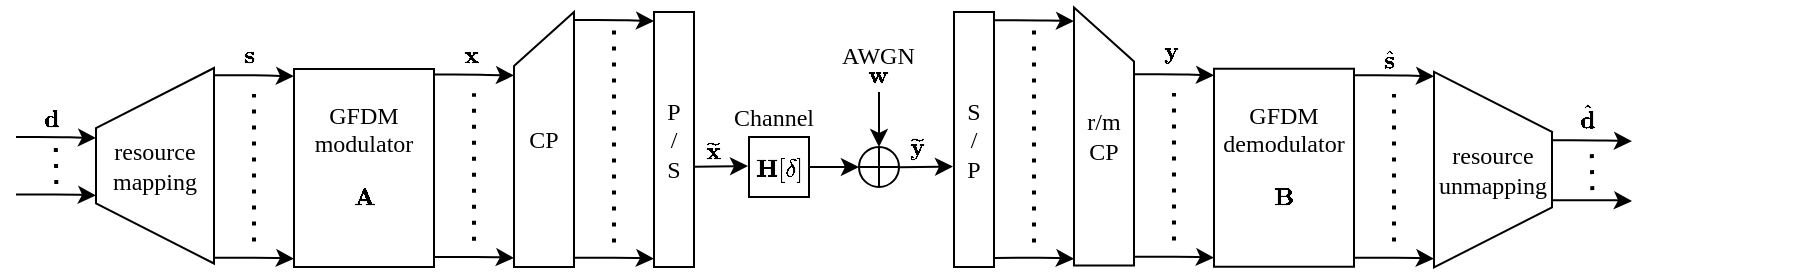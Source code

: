 <mxfile version="13.7.3" type="device"><diagram id="kgpKYQtTHZ0yAKxKKP6v" name="Page-1"><mxGraphModel dx="1106" dy="860" grid="1" gridSize="10" guides="1" tooltips="1" connect="1" arrows="1" fold="1" page="1" pageScale="1" pageWidth="850" pageHeight="1100" math="1" shadow="0"><root><mxCell id="0"/><mxCell id="1" parent="0"/><mxCell id="mlKEXU8RvEvhg793acPe-8" value="&lt;span style=&quot;color: rgb(0, 0, 0); font-size: 12px; font-style: normal; font-weight: 400; letter-spacing: normal; text-align: center; text-indent: 0px; text-transform: none; word-spacing: 0px; background-color: rgb(248, 249, 250); display: inline; float: none;&quot;&gt;$$\mathbf{d}$$&lt;/span&gt;" style="text;whiteSpace=wrap;html=1;fontFamily=Times New Roman;" parent="1" vertex="1"><mxGeometry x="33" y="219" width="10" height="40" as="geometry"/></mxCell><mxCell id="mlKEXU8RvEvhg793acPe-23" value="P&lt;br&gt;/&lt;br&gt;S" style="rounded=0;whiteSpace=wrap;html=1;fontFamily=Times New Roman;fillColor=none;" parent="1" vertex="1"><mxGeometry x="340" y="191" width="20" height="127.5" as="geometry"/></mxCell><mxCell id="mlKEXU8RvEvhg793acPe-68" style="edgeStyle=orthogonalEdgeStyle;rounded=0;orthogonalLoop=1;jettySize=auto;html=1;entryX=0.855;entryY=0.855;entryDx=0;entryDy=0;entryPerimeter=0;fontSize=24;fontFamily=Times New Roman;" parent="1" source="mlKEXU8RvEvhg793acPe-25" target="mlKEXU8RvEvhg793acPe-44" edge="1"><mxGeometry relative="1" as="geometry"/></mxCell><mxCell id="mlKEXU8RvEvhg793acPe-25" value="&lt;span style=&quot;&quot;&gt;$$\mathbf{H}[\delta]$$&lt;/span&gt;" style="rounded=0;whiteSpace=wrap;html=1;fontFamily=Times New Roman;fillColor=none;" parent="1" vertex="1"><mxGeometry x="387.5" y="253.5" width="30" height="30" as="geometry"/></mxCell><mxCell id="mlKEXU8RvEvhg793acPe-42" value="&lt;span style=&quot;color: rgb(0, 0, 0); font-size: 12px; font-style: normal; font-weight: 400; letter-spacing: normal; text-align: center; text-indent: 0px; text-transform: none; word-spacing: 0px; background-color: rgb(248, 249, 250); display: inline; float: none;&quot;&gt;$$\widetilde{\mathbf{y}}$$&lt;/span&gt;" style="text;whiteSpace=wrap;html=1;fontFamily=Times New Roman;" parent="1" vertex="1"><mxGeometry x="465.5" y="233.25" width="12" height="40" as="geometry"/></mxCell><mxCell id="mlKEXU8RvEvhg793acPe-44" value="" style="verticalLabelPosition=bottom;verticalAlign=top;html=1;shape=mxgraph.flowchart.or;rounded=0;direction=south;rotation=45;fontFamily=Times New Roman;fillColor=none;" parent="1" vertex="1"><mxGeometry x="442.5" y="258.5" width="20" height="20" as="geometry"/></mxCell><mxCell id="mlKEXU8RvEvhg793acPe-60" value="&lt;span style=&quot;color: rgb(0, 0, 0); font-size: 12px; font-style: normal; font-weight: 400; letter-spacing: normal; text-align: center; text-indent: 0px; text-transform: none; word-spacing: 0px; background-color: rgb(248, 249, 250); display: inline; float: none;&quot;&gt;$$\mathbf{w}$$&lt;/span&gt;" style="text;whiteSpace=wrap;html=1;fontFamily=Times New Roman;" parent="1" vertex="1"><mxGeometry x="444.5" y="196.5" width="20" height="40" as="geometry"/></mxCell><mxCell id="mlKEXU8RvEvhg793acPe-69" value="" style="endArrow=classic;html=1;fontSize=24;entryX=0.145;entryY=0.855;entryDx=0;entryDy=0;entryPerimeter=0;fontFamily=Times New Roman;" parent="1" target="mlKEXU8RvEvhg793acPe-44" edge="1"><mxGeometry width="50" height="50" relative="1" as="geometry"><mxPoint x="452.5" y="231" as="sourcePoint"/><mxPoint x="429.5" y="284.5" as="targetPoint"/></mxGeometry></mxCell><mxCell id="PncQOkQU8mbkIJzHWDiO-9" value="" style="edgeStyle=orthogonalEdgeStyle;orthogonalLoop=1;jettySize=auto;html=1;fontFamily=Times New Roman;" parent="1" edge="1"><mxGeometry relative="1" as="geometry"><mxPoint x="21" y="253.51" as="sourcePoint"/><mxPoint x="61" y="254.01" as="targetPoint"/><Array as="points"><mxPoint x="41" y="253.49"/></Array></mxGeometry></mxCell><mxCell id="PncQOkQU8mbkIJzHWDiO-10" value="" style="endArrow=none;dashed=1;html=1;dashPattern=1 3;strokeWidth=2;fontFamily=Times New Roman;" parent="1" edge="1"><mxGeometry width="50" height="50" relative="1" as="geometry"><mxPoint x="41.15" y="277.02" as="sourcePoint"/><mxPoint x="40.85" y="254.52" as="targetPoint"/></mxGeometry></mxCell><mxCell id="PncQOkQU8mbkIJzHWDiO-11" value="" style="edgeStyle=orthogonalEdgeStyle;orthogonalLoop=1;jettySize=auto;html=1;fontFamily=Times New Roman;" parent="1" edge="1"><mxGeometry relative="1" as="geometry"><mxPoint x="21" y="282.26" as="sourcePoint"/><mxPoint x="61" y="282.74" as="targetPoint"/><Array as="points"><mxPoint x="51" y="282.76"/><mxPoint x="51" y="282.76"/></Array></mxGeometry></mxCell><mxCell id="PncQOkQU8mbkIJzHWDiO-13" value="" style="edgeStyle=orthogonalEdgeStyle;orthogonalLoop=1;jettySize=auto;html=1;fontFamily=Times New Roman;" parent="1" edge="1"><mxGeometry relative="1" as="geometry"><mxPoint x="230" y="222.25" as="sourcePoint"/><mxPoint x="270" y="222.75" as="targetPoint"/><Array as="points"><mxPoint x="250" y="222.23"/></Array></mxGeometry></mxCell><mxCell id="PncQOkQU8mbkIJzHWDiO-14" value="" style="edgeStyle=orthogonalEdgeStyle;orthogonalLoop=1;jettySize=auto;html=1;fontFamily=Times New Roman;" parent="1" edge="1"><mxGeometry relative="1" as="geometry"><mxPoint x="230" y="313.52" as="sourcePoint"/><mxPoint x="270" y="314" as="targetPoint"/><Array as="points"><mxPoint x="260" y="314.02"/><mxPoint x="260" y="314.02"/></Array></mxGeometry></mxCell><mxCell id="PncQOkQU8mbkIJzHWDiO-15" value="" style="endArrow=none;dashed=1;html=1;dashPattern=1 3;strokeWidth=2;fontFamily=Times New Roman;" parent="1" edge="1"><mxGeometry width="50" height="50" relative="1" as="geometry"><mxPoint x="250" y="305.38" as="sourcePoint"/><mxPoint x="250.0" y="231.63" as="targetPoint"/></mxGeometry></mxCell><mxCell id="PncQOkQU8mbkIJzHWDiO-17" value="&lt;span&gt;CP&lt;/span&gt;" style="shape=manualInput;whiteSpace=wrap;html=1;size=27;fontFamily=Times New Roman;fillColor=none;" parent="1" vertex="1"><mxGeometry x="270" y="191" width="30" height="127.5" as="geometry"/></mxCell><mxCell id="PncQOkQU8mbkIJzHWDiO-18" value="" style="edgeStyle=orthogonalEdgeStyle;orthogonalLoop=1;jettySize=auto;html=1;fontFamily=Times New Roman;" parent="1" edge="1"><mxGeometry relative="1" as="geometry"><mxPoint x="300" y="195.03" as="sourcePoint"/><mxPoint x="340" y="195.53" as="targetPoint"/><Array as="points"><mxPoint x="320" y="195.01"/></Array></mxGeometry></mxCell><mxCell id="PncQOkQU8mbkIJzHWDiO-19" value="" style="edgeStyle=orthogonalEdgeStyle;orthogonalLoop=1;jettySize=auto;html=1;fontFamily=Times New Roman;" parent="1" edge="1"><mxGeometry relative="1" as="geometry"><mxPoint x="300" y="313.89" as="sourcePoint"/><mxPoint x="340" y="314.37" as="targetPoint"/><Array as="points"><mxPoint x="330" y="314.39"/><mxPoint x="330" y="314.39"/></Array></mxGeometry></mxCell><mxCell id="PncQOkQU8mbkIJzHWDiO-20" value="" style="endArrow=none;dashed=1;html=1;dashPattern=1 3;strokeWidth=2;fontFamily=Times New Roman;" parent="1" edge="1"><mxGeometry width="50" height="50" relative="1" as="geometry"><mxPoint x="320" y="306.25" as="sourcePoint"/><mxPoint x="320" y="198.75" as="targetPoint"/></mxGeometry></mxCell><mxCell id="PncQOkQU8mbkIJzHWDiO-28" value="S&lt;br&gt;/&lt;br&gt;P" style="rounded=0;whiteSpace=wrap;html=1;fontFamily=Times New Roman;fillColor=none;" parent="1" vertex="1"><mxGeometry x="490" y="191" width="20" height="127.5" as="geometry"/></mxCell><mxCell id="PncQOkQU8mbkIJzHWDiO-30" value="" style="edgeStyle=orthogonalEdgeStyle;orthogonalLoop=1;jettySize=auto;html=1;fontFamily=Times New Roman;" parent="1" edge="1"><mxGeometry relative="1" as="geometry"><mxPoint x="510" y="195.08" as="sourcePoint"/><mxPoint x="550" y="195.58" as="targetPoint"/><Array as="points"><mxPoint x="530" y="195.06"/></Array></mxGeometry></mxCell><mxCell id="PncQOkQU8mbkIJzHWDiO-31" value="" style="edgeStyle=orthogonalEdgeStyle;orthogonalLoop=1;jettySize=auto;html=1;fontFamily=Times New Roman;" parent="1" edge="1"><mxGeometry relative="1" as="geometry"><mxPoint x="510" y="313.94" as="sourcePoint"/><mxPoint x="550" y="314.42" as="targetPoint"/><Array as="points"><mxPoint x="540" y="314.44"/><mxPoint x="540" y="314.44"/></Array></mxGeometry></mxCell><mxCell id="PncQOkQU8mbkIJzHWDiO-32" value="" style="endArrow=none;dashed=1;html=1;dashPattern=1 3;strokeWidth=2;fontFamily=Times New Roman;" parent="1" edge="1"><mxGeometry width="50" height="50" relative="1" as="geometry"><mxPoint x="530" y="306.3" as="sourcePoint"/><mxPoint x="530" y="198.8" as="targetPoint"/></mxGeometry></mxCell><mxCell id="PncQOkQU8mbkIJzHWDiO-33" value="&lt;span&gt;r/m&lt;br&gt;CP&lt;/span&gt;" style="shape=manualInput;whiteSpace=wrap;html=1;size=27;flipH=1;fontFamily=Times New Roman;fillColor=none;" parent="1" vertex="1"><mxGeometry x="550" y="188.75" width="30" height="129" as="geometry"/></mxCell><mxCell id="PncQOkQU8mbkIJzHWDiO-34" value="" style="edgeStyle=orthogonalEdgeStyle;orthogonalLoop=1;jettySize=auto;html=1;fontFamily=Times New Roman;" parent="1" edge="1"><mxGeometry relative="1" as="geometry"><mxPoint x="580" y="222.14" as="sourcePoint"/><mxPoint x="620" y="222.64" as="targetPoint"/><Array as="points"><mxPoint x="600" y="222.12"/></Array></mxGeometry></mxCell><mxCell id="PncQOkQU8mbkIJzHWDiO-35" value="" style="edgeStyle=orthogonalEdgeStyle;orthogonalLoop=1;jettySize=auto;html=1;fontFamily=Times New Roman;" parent="1" edge="1"><mxGeometry relative="1" as="geometry"><mxPoint x="580" y="313.41" as="sourcePoint"/><mxPoint x="620" y="313.89" as="targetPoint"/><Array as="points"><mxPoint x="610" y="313.91"/><mxPoint x="610" y="313.91"/></Array></mxGeometry></mxCell><mxCell id="PncQOkQU8mbkIJzHWDiO-36" value="" style="endArrow=none;dashed=1;html=1;dashPattern=1 3;strokeWidth=2;fontFamily=Times New Roman;" parent="1" edge="1"><mxGeometry width="50" height="50" relative="1" as="geometry"><mxPoint x="600" y="305.27" as="sourcePoint"/><mxPoint x="600" y="231.52" as="targetPoint"/></mxGeometry></mxCell><mxCell id="PncQOkQU8mbkIJzHWDiO-46" value="" style="edgeStyle=orthogonalEdgeStyle;orthogonalLoop=1;jettySize=auto;html=1;fontFamily=Times New Roman;" parent="1" edge="1"><mxGeometry relative="1" as="geometry"><mxPoint x="789" y="255.07" as="sourcePoint"/><mxPoint x="829" y="255.57" as="targetPoint"/><Array as="points"><mxPoint x="809" y="255.57"/></Array></mxGeometry></mxCell><mxCell id="PncQOkQU8mbkIJzHWDiO-47" value="" style="endArrow=none;dashed=1;html=1;dashPattern=1 3;strokeWidth=2;fontFamily=Times New Roman;" parent="1" edge="1"><mxGeometry width="50" height="50" relative="1" as="geometry"><mxPoint x="809.15" y="280.07" as="sourcePoint"/><mxPoint x="808.85" y="257.57" as="targetPoint"/></mxGeometry></mxCell><mxCell id="PncQOkQU8mbkIJzHWDiO-48" value="" style="edgeStyle=orthogonalEdgeStyle;orthogonalLoop=1;jettySize=auto;html=1;fontFamily=Times New Roman;" parent="1" edge="1"><mxGeometry relative="1" as="geometry"><mxPoint x="789" y="285.07" as="sourcePoint"/><mxPoint x="829" y="285.55" as="targetPoint"/><Array as="points"><mxPoint x="819" y="285.57"/><mxPoint x="819" y="285.57"/></Array></mxGeometry></mxCell><mxCell id="PncQOkQU8mbkIJzHWDiO-49" value="&lt;span style=&quot;color: rgb(0, 0, 0); font-size: 12px; font-style: normal; font-weight: 400; letter-spacing: normal; text-align: center; text-indent: 0px; text-transform: none; word-spacing: 0px; background-color: rgb(248, 249, 250); display: inline; float: none;&quot;&gt;$$\hat{\mathbf{d}}$$&lt;/span&gt;" style="text;whiteSpace=wrap;html=1;fontFamily=Times New Roman;" parent="1" vertex="1"><mxGeometry x="801.15" y="217.06" width="20" height="40" as="geometry"/></mxCell><mxCell id="PncQOkQU8mbkIJzHWDiO-51" value="&lt;span style=&quot;color: rgb(0, 0, 0); font-size: 12px; font-style: normal; font-weight: 400; letter-spacing: normal; text-align: center; text-indent: 0px; text-transform: none; word-spacing: 0px; background-color: rgb(248, 249, 250); display: inline; float: none;&quot;&gt;$$\widetilde{\mathbf{x}}$$&lt;/span&gt;" style="text;whiteSpace=wrap;html=1;fontFamily=Times New Roman;" parent="1" vertex="1"><mxGeometry x="364" y="235.25" width="12" height="40" as="geometry"/></mxCell><mxCell id="PncQOkQU8mbkIJzHWDiO-52" value="&lt;span style=&quot;color: rgb(0, 0, 0); font-size: 12px; font-style: normal; font-weight: 400; letter-spacing: normal; text-align: center; text-indent: 0px; text-transform: none; word-spacing: 0px; display: inline; float: none;&quot;&gt;Channel&lt;/span&gt;" style="text;whiteSpace=wrap;html=1;fontFamily=Times New Roman;labelBackgroundColor=none;" parent="1" vertex="1"><mxGeometry x="378" y="230" width="49" height="20" as="geometry"/></mxCell><mxCell id="PncQOkQU8mbkIJzHWDiO-53" value="&lt;span style=&quot;color: rgb(0, 0, 0); font-size: 12px; font-style: normal; font-weight: 400; letter-spacing: normal; text-align: center; text-indent: 0px; text-transform: none; word-spacing: 0px; background-color: rgb(248, 249, 250); display: inline; float: none;&quot;&gt;$${\mathbf{x}}$$&lt;/span&gt;" style="text;whiteSpace=wrap;html=1;fontFamily=Times New Roman;" parent="1" vertex="1"><mxGeometry x="243" y="186.5" width="12" height="40" as="geometry"/></mxCell><mxCell id="PncQOkQU8mbkIJzHWDiO-54" value="&lt;span style=&quot;color: rgb(0, 0, 0); font-size: 12px; font-style: normal; font-weight: 400; letter-spacing: normal; text-align: center; text-indent: 0px; text-transform: none; word-spacing: 0px; background-color: rgb(248, 249, 250); display: inline; float: none;&quot;&gt;$${\mathbf{y}}$$&lt;/span&gt;" style="text;whiteSpace=wrap;html=1;fontFamily=Times New Roman;" parent="1" vertex="1"><mxGeometry x="593" y="185" width="12" height="40" as="geometry"/></mxCell><mxCell id="PncQOkQU8mbkIJzHWDiO-57" value="&lt;span style=&quot;color: rgb(0, 0, 0); font-size: 12px; font-style: normal; font-weight: 400; letter-spacing: normal; text-align: center; text-indent: 0px; text-transform: none; word-spacing: 0px; background-color: rgb(248, 249, 250); display: inline; float: none;&quot;&gt;$${\mathbf{s}}$$&lt;/span&gt;" style="text;whiteSpace=wrap;html=1;fontFamily=Times New Roman;" parent="1" vertex="1"><mxGeometry x="133" y="186.5" width="12" height="40" as="geometry"/></mxCell><mxCell id="PncQOkQU8mbkIJzHWDiO-63" value="" style="endArrow=classic;html=1;fontFamily=Times New Roman;" parent="1" edge="1"><mxGeometry width="50" height="50" relative="1" as="geometry"><mxPoint x="360" y="268.38" as="sourcePoint"/><mxPoint x="387" y="268" as="targetPoint"/></mxGeometry></mxCell><mxCell id="PncQOkQU8mbkIJzHWDiO-64" value="" style="endArrow=classic;html=1;fontFamily=Times New Roman;" parent="1" edge="1"><mxGeometry width="50" height="50" relative="1" as="geometry"><mxPoint x="462.5" y="268.65" as="sourcePoint"/><mxPoint x="489.5" y="268.27" as="targetPoint"/></mxGeometry></mxCell><mxCell id="PncQOkQU8mbkIJzHWDiO-65" value="&lt;span style=&quot;color: rgb(0, 0, 0); font-size: 12px; font-style: normal; font-weight: 400; letter-spacing: normal; text-align: center; text-indent: 0px; text-transform: none; word-spacing: 0px; display: inline; float: none;&quot;&gt;AWGN&lt;/span&gt;" style="text;whiteSpace=wrap;html=1;fontFamily=Times New Roman;labelBackgroundColor=none;" parent="1" vertex="1"><mxGeometry x="432" y="198.5" width="39" height="20" as="geometry"/></mxCell><mxCell id="Cc_f6WfauAv7iF329zKP-2" value="GFDM&lt;br&gt;modulator&lt;br&gt;$$\mathbf{A}$$" style="rounded=0;whiteSpace=wrap;html=1;fontFamily=Times New Roman;fillColor=none;" parent="1" vertex="1"><mxGeometry x="160" y="219.5" width="70" height="99" as="geometry"/></mxCell><mxCell id="Cc_f6WfauAv7iF329zKP-3" value="" style="edgeStyle=orthogonalEdgeStyle;orthogonalLoop=1;jettySize=auto;html=1;fontFamily=Times New Roman;" parent="1" edge="1"><mxGeometry relative="1" as="geometry"><mxPoint x="120" y="222.63" as="sourcePoint"/><mxPoint x="160" y="223.13" as="targetPoint"/><Array as="points"><mxPoint x="140" y="222.61"/></Array></mxGeometry></mxCell><mxCell id="Cc_f6WfauAv7iF329zKP-4" value="" style="edgeStyle=orthogonalEdgeStyle;orthogonalLoop=1;jettySize=auto;html=1;fontFamily=Times New Roman;" parent="1" edge="1"><mxGeometry relative="1" as="geometry"><mxPoint x="120" y="313.9" as="sourcePoint"/><mxPoint x="160" y="314.38" as="targetPoint"/><Array as="points"><mxPoint x="150" y="314.4"/><mxPoint x="150" y="314.4"/></Array></mxGeometry></mxCell><mxCell id="Cc_f6WfauAv7iF329zKP-5" value="" style="endArrow=none;dashed=1;html=1;dashPattern=1 3;strokeWidth=2;fontFamily=Times New Roman;" parent="1" edge="1"><mxGeometry width="50" height="50" relative="1" as="geometry"><mxPoint x="140" y="305.76" as="sourcePoint"/><mxPoint x="140" y="232.01" as="targetPoint"/></mxGeometry></mxCell><mxCell id="Cc_f6WfauAv7iF329zKP-7" value="resource&lt;br&gt;mapping" style="shape=trapezoid;perimeter=trapezoidPerimeter;whiteSpace=wrap;html=1;fixedSize=1;fillColor=none;rotation=0;fontFamily=Times New Roman;labelPosition=center;verticalLabelPosition=middle;align=center;verticalAlign=middle;direction=north;size=30.01;" parent="1" vertex="1"><mxGeometry x="61" y="219" width="59" height="97.75" as="geometry"/></mxCell><mxCell id="Cc_f6WfauAv7iF329zKP-11" value="GFDM&lt;br&gt;demodulator&lt;br&gt;$$\mathbf{B}$$" style="rounded=0;whiteSpace=wrap;html=1;fontFamily=Times New Roman;fillColor=none;" parent="1" vertex="1"><mxGeometry x="620" y="219.37" width="70" height="99" as="geometry"/></mxCell><mxCell id="Cc_f6WfauAv7iF329zKP-12" value="resource&lt;br&gt;unmapping" style="shape=trapezoid;perimeter=trapezoidPerimeter;whiteSpace=wrap;html=1;fixedSize=1;fillColor=none;rotation=0;fontFamily=Times New Roman;labelPosition=center;verticalLabelPosition=middle;align=center;verticalAlign=middle;direction=south;size=30.01;" parent="1" vertex="1"><mxGeometry x="730" y="220.95" width="59" height="97.75" as="geometry"/></mxCell><mxCell id="Cc_f6WfauAv7iF329zKP-13" value="" style="edgeStyle=orthogonalEdgeStyle;orthogonalLoop=1;jettySize=auto;html=1;fontFamily=Times New Roman;" parent="1" edge="1"><mxGeometry relative="1" as="geometry"><mxPoint x="690" y="222.64" as="sourcePoint"/><mxPoint x="730" y="223.14" as="targetPoint"/><Array as="points"><mxPoint x="710" y="222.62"/></Array></mxGeometry></mxCell><mxCell id="Cc_f6WfauAv7iF329zKP-14" value="" style="edgeStyle=orthogonalEdgeStyle;orthogonalLoop=1;jettySize=auto;html=1;fontFamily=Times New Roman;" parent="1" edge="1"><mxGeometry relative="1" as="geometry"><mxPoint x="690" y="313.91" as="sourcePoint"/><mxPoint x="730" y="314.39" as="targetPoint"/><Array as="points"><mxPoint x="720" y="314.41"/><mxPoint x="720" y="314.41"/></Array></mxGeometry></mxCell><mxCell id="Cc_f6WfauAv7iF329zKP-15" value="" style="endArrow=none;dashed=1;html=1;dashPattern=1 3;strokeWidth=2;fontFamily=Times New Roman;" parent="1" edge="1"><mxGeometry width="50" height="50" relative="1" as="geometry"><mxPoint x="710" y="305.77" as="sourcePoint"/><mxPoint x="710" y="232.02" as="targetPoint"/></mxGeometry></mxCell><mxCell id="Cc_f6WfauAv7iF329zKP-17" value="&lt;span style=&quot;color: rgb(0 , 0 , 0) ; font-size: 12px ; font-style: normal ; font-weight: 400 ; letter-spacing: normal ; text-align: center ; text-indent: 0px ; text-transform: none ; word-spacing: 0px ; background-color: rgb(248 , 249 , 250) ; display: inline ; float: none&quot;&gt;$$\hat{\mathbf{s}}$$&lt;/span&gt;" style="text;whiteSpace=wrap;html=1;fontFamily=Times New Roman;" parent="1" vertex="1"><mxGeometry x="703" y="188.5" width="20" height="40" as="geometry"/></mxCell></root></mxGraphModel></diagram></mxfile>